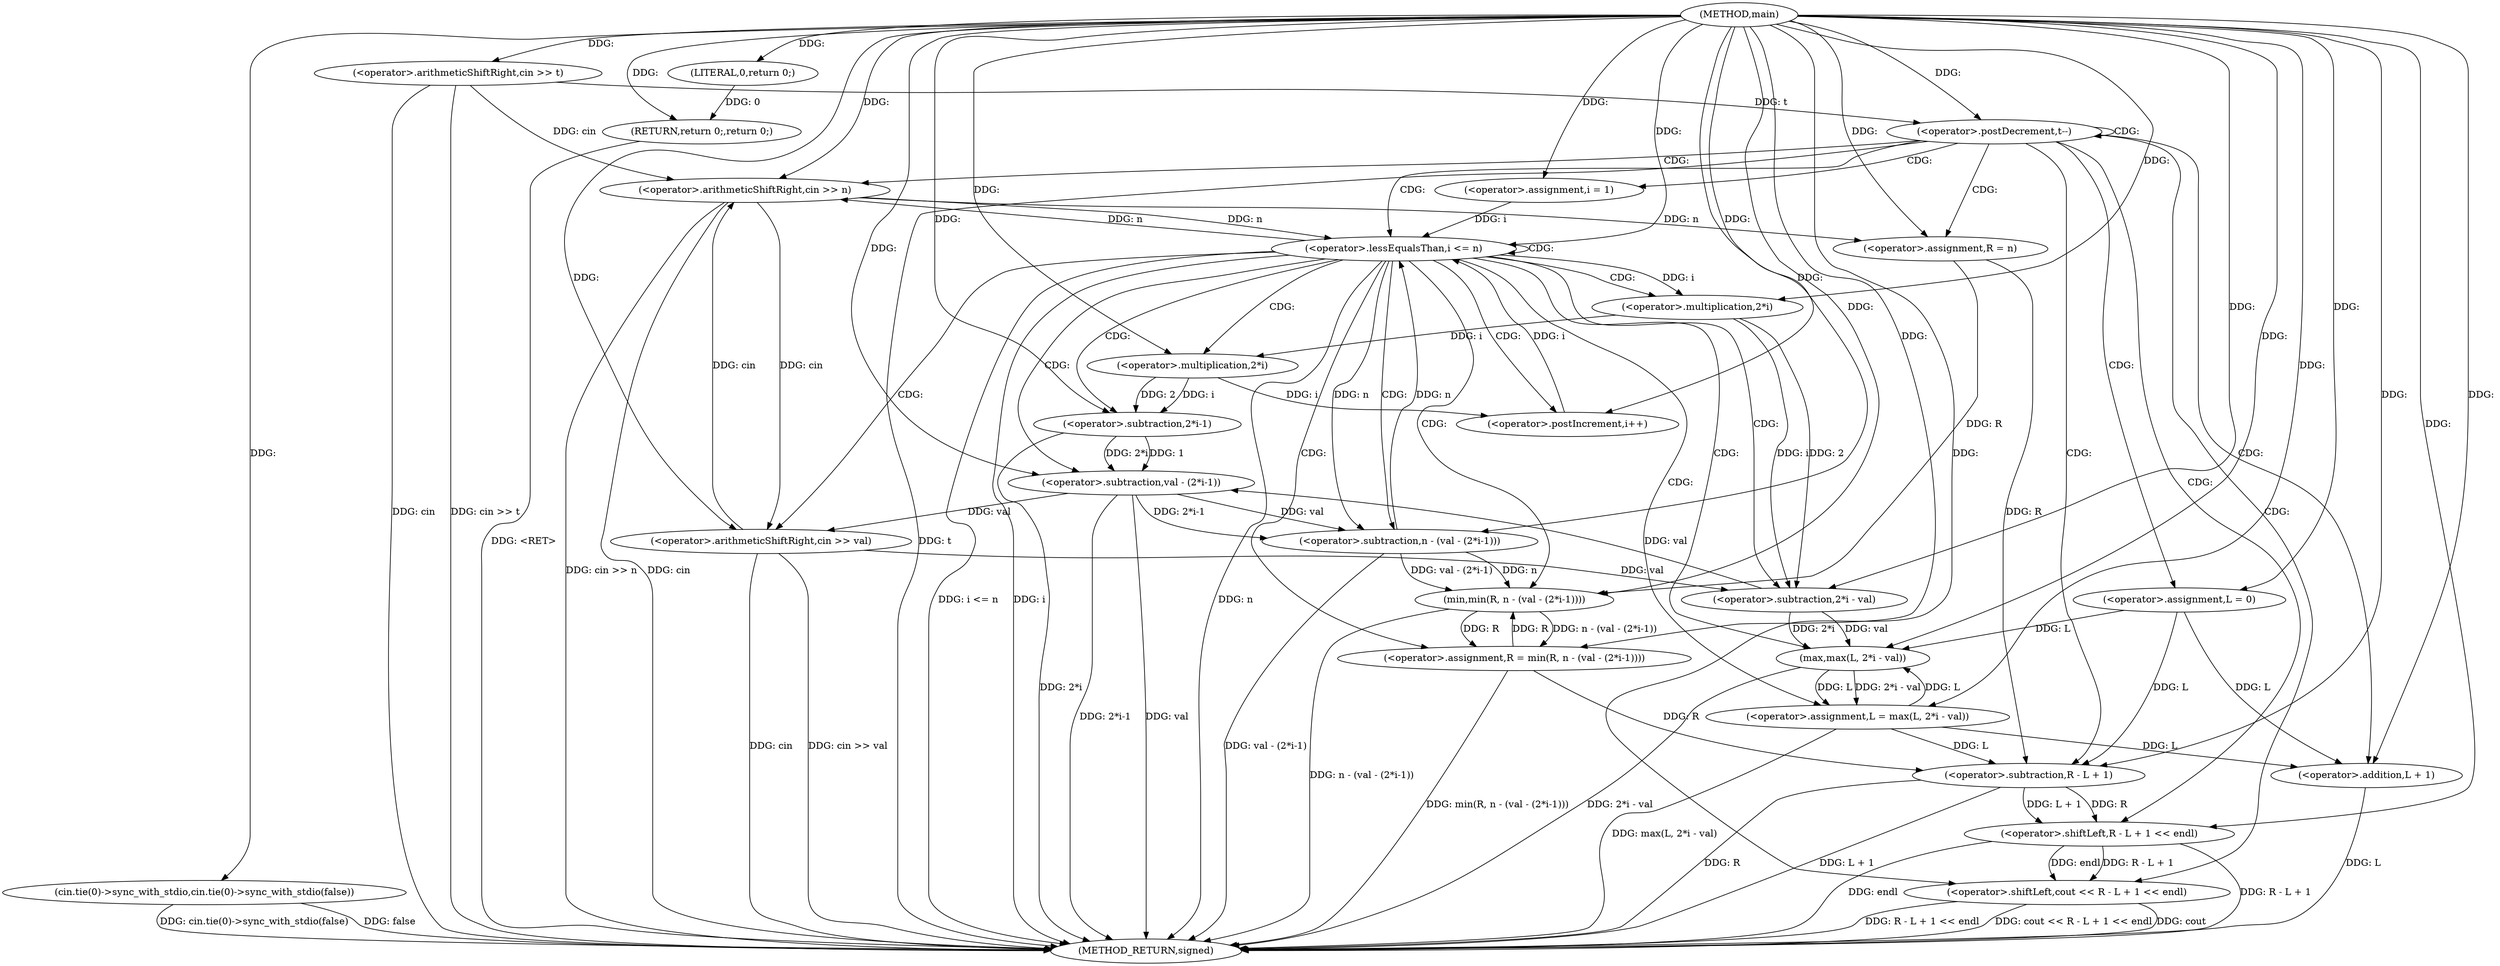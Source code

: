 digraph "main" {  
"1000105" [label = "(METHOD,main)" ]
"1000177" [label = "(METHOD_RETURN,signed)" ]
"1000107" [label = "(cin.tie(0)->sync_with_stdio,cin.tie(0)->sync_with_stdio(false))" ]
"1000110" [label = "(<operator>.arithmeticShiftRight,cin >> t)" ]
"1000175" [label = "(RETURN,return 0;,return 0;)" ]
"1000114" [label = "(<operator>.postDecrement,t--)" ]
"1000176" [label = "(LITERAL,0,return 0;)" ]
"1000118" [label = "(<operator>.arithmeticShiftRight,cin >> n)" ]
"1000122" [label = "(<operator>.assignment,L = 0)" ]
"1000126" [label = "(<operator>.assignment,R = n)" ]
"1000166" [label = "(<operator>.shiftLeft,cout << R - L + 1 << endl)" ]
"1000131" [label = "(<operator>.assignment,i = 1)" ]
"1000134" [label = "(<operator>.lessEqualsThan,i <= n)" ]
"1000137" [label = "(<operator>.postIncrement,i++)" ]
"1000141" [label = "(<operator>.arithmeticShiftRight,cin >> val)" ]
"1000144" [label = "(<operator>.assignment,L = max(L, 2*i - val))" ]
"1000153" [label = "(<operator>.assignment,R = min(R, n - (val - (2*i-1))))" ]
"1000168" [label = "(<operator>.shiftLeft,R - L + 1 << endl)" ]
"1000169" [label = "(<operator>.subtraction,R - L + 1)" ]
"1000146" [label = "(max,max(L, 2*i - val))" ]
"1000155" [label = "(min,min(R, n - (val - (2*i-1))))" ]
"1000171" [label = "(<operator>.addition,L + 1)" ]
"1000148" [label = "(<operator>.subtraction,2*i - val)" ]
"1000157" [label = "(<operator>.subtraction,n - (val - (2*i-1)))" ]
"1000149" [label = "(<operator>.multiplication,2*i)" ]
"1000159" [label = "(<operator>.subtraction,val - (2*i-1))" ]
"1000161" [label = "(<operator>.subtraction,2*i-1)" ]
"1000162" [label = "(<operator>.multiplication,2*i)" ]
  "1000175" -> "1000177"  [ label = "DDG: <RET>"] 
  "1000107" -> "1000177"  [ label = "DDG: cin.tie(0)->sync_with_stdio(false)"] 
  "1000110" -> "1000177"  [ label = "DDG: cin"] 
  "1000110" -> "1000177"  [ label = "DDG: cin >> t"] 
  "1000114" -> "1000177"  [ label = "DDG: t"] 
  "1000118" -> "1000177"  [ label = "DDG: cin"] 
  "1000118" -> "1000177"  [ label = "DDG: cin >> n"] 
  "1000134" -> "1000177"  [ label = "DDG: i"] 
  "1000134" -> "1000177"  [ label = "DDG: n"] 
  "1000134" -> "1000177"  [ label = "DDG: i <= n"] 
  "1000169" -> "1000177"  [ label = "DDG: R"] 
  "1000171" -> "1000177"  [ label = "DDG: L"] 
  "1000169" -> "1000177"  [ label = "DDG: L + 1"] 
  "1000168" -> "1000177"  [ label = "DDG: R - L + 1"] 
  "1000166" -> "1000177"  [ label = "DDG: R - L + 1 << endl"] 
  "1000166" -> "1000177"  [ label = "DDG: cout << R - L + 1 << endl"] 
  "1000141" -> "1000177"  [ label = "DDG: cin"] 
  "1000141" -> "1000177"  [ label = "DDG: cin >> val"] 
  "1000146" -> "1000177"  [ label = "DDG: 2*i - val"] 
  "1000144" -> "1000177"  [ label = "DDG: max(L, 2*i - val)"] 
  "1000159" -> "1000177"  [ label = "DDG: val"] 
  "1000161" -> "1000177"  [ label = "DDG: 2*i"] 
  "1000159" -> "1000177"  [ label = "DDG: 2*i-1"] 
  "1000157" -> "1000177"  [ label = "DDG: val - (2*i-1)"] 
  "1000155" -> "1000177"  [ label = "DDG: n - (val - (2*i-1))"] 
  "1000153" -> "1000177"  [ label = "DDG: min(R, n - (val - (2*i-1)))"] 
  "1000168" -> "1000177"  [ label = "DDG: endl"] 
  "1000166" -> "1000177"  [ label = "DDG: cout"] 
  "1000107" -> "1000177"  [ label = "DDG: false"] 
  "1000176" -> "1000175"  [ label = "DDG: 0"] 
  "1000105" -> "1000175"  [ label = "DDG: "] 
  "1000105" -> "1000107"  [ label = "DDG: "] 
  "1000105" -> "1000110"  [ label = "DDG: "] 
  "1000105" -> "1000176"  [ label = "DDG: "] 
  "1000110" -> "1000114"  [ label = "DDG: t"] 
  "1000105" -> "1000114"  [ label = "DDG: "] 
  "1000105" -> "1000122"  [ label = "DDG: "] 
  "1000118" -> "1000126"  [ label = "DDG: n"] 
  "1000105" -> "1000126"  [ label = "DDG: "] 
  "1000110" -> "1000118"  [ label = "DDG: cin"] 
  "1000141" -> "1000118"  [ label = "DDG: cin"] 
  "1000105" -> "1000118"  [ label = "DDG: "] 
  "1000134" -> "1000118"  [ label = "DDG: n"] 
  "1000105" -> "1000131"  [ label = "DDG: "] 
  "1000105" -> "1000166"  [ label = "DDG: "] 
  "1000168" -> "1000166"  [ label = "DDG: endl"] 
  "1000168" -> "1000166"  [ label = "DDG: R - L + 1"] 
  "1000131" -> "1000134"  [ label = "DDG: i"] 
  "1000137" -> "1000134"  [ label = "DDG: i"] 
  "1000105" -> "1000134"  [ label = "DDG: "] 
  "1000157" -> "1000134"  [ label = "DDG: n"] 
  "1000118" -> "1000134"  [ label = "DDG: n"] 
  "1000162" -> "1000137"  [ label = "DDG: i"] 
  "1000105" -> "1000137"  [ label = "DDG: "] 
  "1000146" -> "1000144"  [ label = "DDG: 2*i - val"] 
  "1000146" -> "1000144"  [ label = "DDG: L"] 
  "1000155" -> "1000153"  [ label = "DDG: R"] 
  "1000155" -> "1000153"  [ label = "DDG: n - (val - (2*i-1))"] 
  "1000169" -> "1000168"  [ label = "DDG: R"] 
  "1000169" -> "1000168"  [ label = "DDG: L + 1"] 
  "1000105" -> "1000168"  [ label = "DDG: "] 
  "1000118" -> "1000141"  [ label = "DDG: cin"] 
  "1000105" -> "1000141"  [ label = "DDG: "] 
  "1000159" -> "1000141"  [ label = "DDG: val"] 
  "1000105" -> "1000144"  [ label = "DDG: "] 
  "1000105" -> "1000153"  [ label = "DDG: "] 
  "1000126" -> "1000169"  [ label = "DDG: R"] 
  "1000153" -> "1000169"  [ label = "DDG: R"] 
  "1000105" -> "1000169"  [ label = "DDG: "] 
  "1000122" -> "1000169"  [ label = "DDG: L"] 
  "1000144" -> "1000169"  [ label = "DDG: L"] 
  "1000122" -> "1000146"  [ label = "DDG: L"] 
  "1000144" -> "1000146"  [ label = "DDG: L"] 
  "1000105" -> "1000146"  [ label = "DDG: "] 
  "1000148" -> "1000146"  [ label = "DDG: val"] 
  "1000148" -> "1000146"  [ label = "DDG: 2*i"] 
  "1000126" -> "1000155"  [ label = "DDG: R"] 
  "1000153" -> "1000155"  [ label = "DDG: R"] 
  "1000105" -> "1000155"  [ label = "DDG: "] 
  "1000157" -> "1000155"  [ label = "DDG: val - (2*i-1)"] 
  "1000157" -> "1000155"  [ label = "DDG: n"] 
  "1000122" -> "1000171"  [ label = "DDG: L"] 
  "1000144" -> "1000171"  [ label = "DDG: L"] 
  "1000105" -> "1000171"  [ label = "DDG: "] 
  "1000149" -> "1000148"  [ label = "DDG: i"] 
  "1000149" -> "1000148"  [ label = "DDG: 2"] 
  "1000141" -> "1000148"  [ label = "DDG: val"] 
  "1000105" -> "1000148"  [ label = "DDG: "] 
  "1000134" -> "1000157"  [ label = "DDG: n"] 
  "1000105" -> "1000157"  [ label = "DDG: "] 
  "1000159" -> "1000157"  [ label = "DDG: 2*i-1"] 
  "1000159" -> "1000157"  [ label = "DDG: val"] 
  "1000105" -> "1000149"  [ label = "DDG: "] 
  "1000134" -> "1000149"  [ label = "DDG: i"] 
  "1000148" -> "1000159"  [ label = "DDG: val"] 
  "1000105" -> "1000159"  [ label = "DDG: "] 
  "1000161" -> "1000159"  [ label = "DDG: 2*i"] 
  "1000161" -> "1000159"  [ label = "DDG: 1"] 
  "1000162" -> "1000161"  [ label = "DDG: 2"] 
  "1000162" -> "1000161"  [ label = "DDG: i"] 
  "1000105" -> "1000161"  [ label = "DDG: "] 
  "1000105" -> "1000162"  [ label = "DDG: "] 
  "1000149" -> "1000162"  [ label = "DDG: i"] 
  "1000114" -> "1000166"  [ label = "CDG: "] 
  "1000114" -> "1000114"  [ label = "CDG: "] 
  "1000114" -> "1000118"  [ label = "CDG: "] 
  "1000114" -> "1000169"  [ label = "CDG: "] 
  "1000114" -> "1000122"  [ label = "CDG: "] 
  "1000114" -> "1000168"  [ label = "CDG: "] 
  "1000114" -> "1000131"  [ label = "CDG: "] 
  "1000114" -> "1000126"  [ label = "CDG: "] 
  "1000114" -> "1000171"  [ label = "CDG: "] 
  "1000114" -> "1000134"  [ label = "CDG: "] 
  "1000134" -> "1000153"  [ label = "CDG: "] 
  "1000134" -> "1000141"  [ label = "CDG: "] 
  "1000134" -> "1000161"  [ label = "CDG: "] 
  "1000134" -> "1000148"  [ label = "CDG: "] 
  "1000134" -> "1000144"  [ label = "CDG: "] 
  "1000134" -> "1000157"  [ label = "CDG: "] 
  "1000134" -> "1000149"  [ label = "CDG: "] 
  "1000134" -> "1000159"  [ label = "CDG: "] 
  "1000134" -> "1000155"  [ label = "CDG: "] 
  "1000134" -> "1000137"  [ label = "CDG: "] 
  "1000134" -> "1000146"  [ label = "CDG: "] 
  "1000134" -> "1000162"  [ label = "CDG: "] 
  "1000134" -> "1000134"  [ label = "CDG: "] 
}
